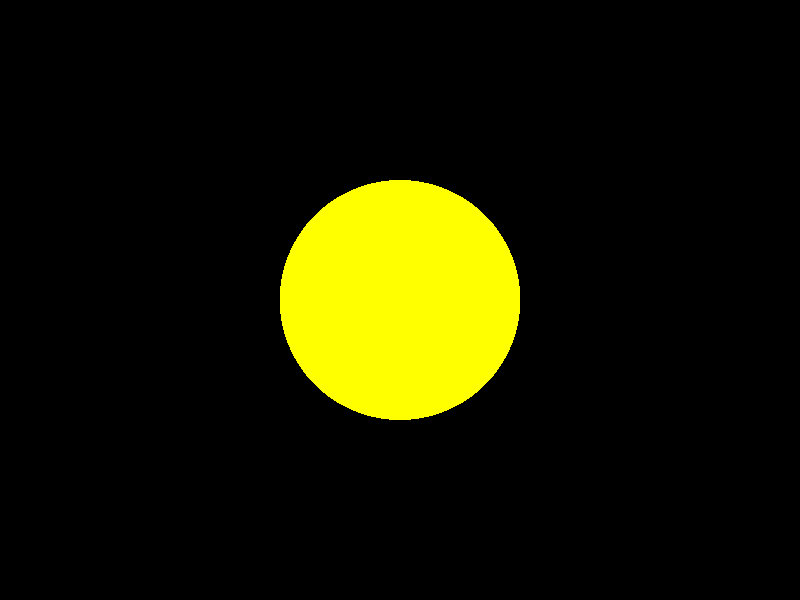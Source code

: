 camera {
    location<0, 2, -3>
    look_at<0, 1, 2>
}                  

light_source {
    <2, 4, -3>
    color<1, 1, 0>
}                 

sphere {
    <0, 1, 2>, 1
    texture {
        pigment {
            color<1, 1, 0>
        }
    }
}